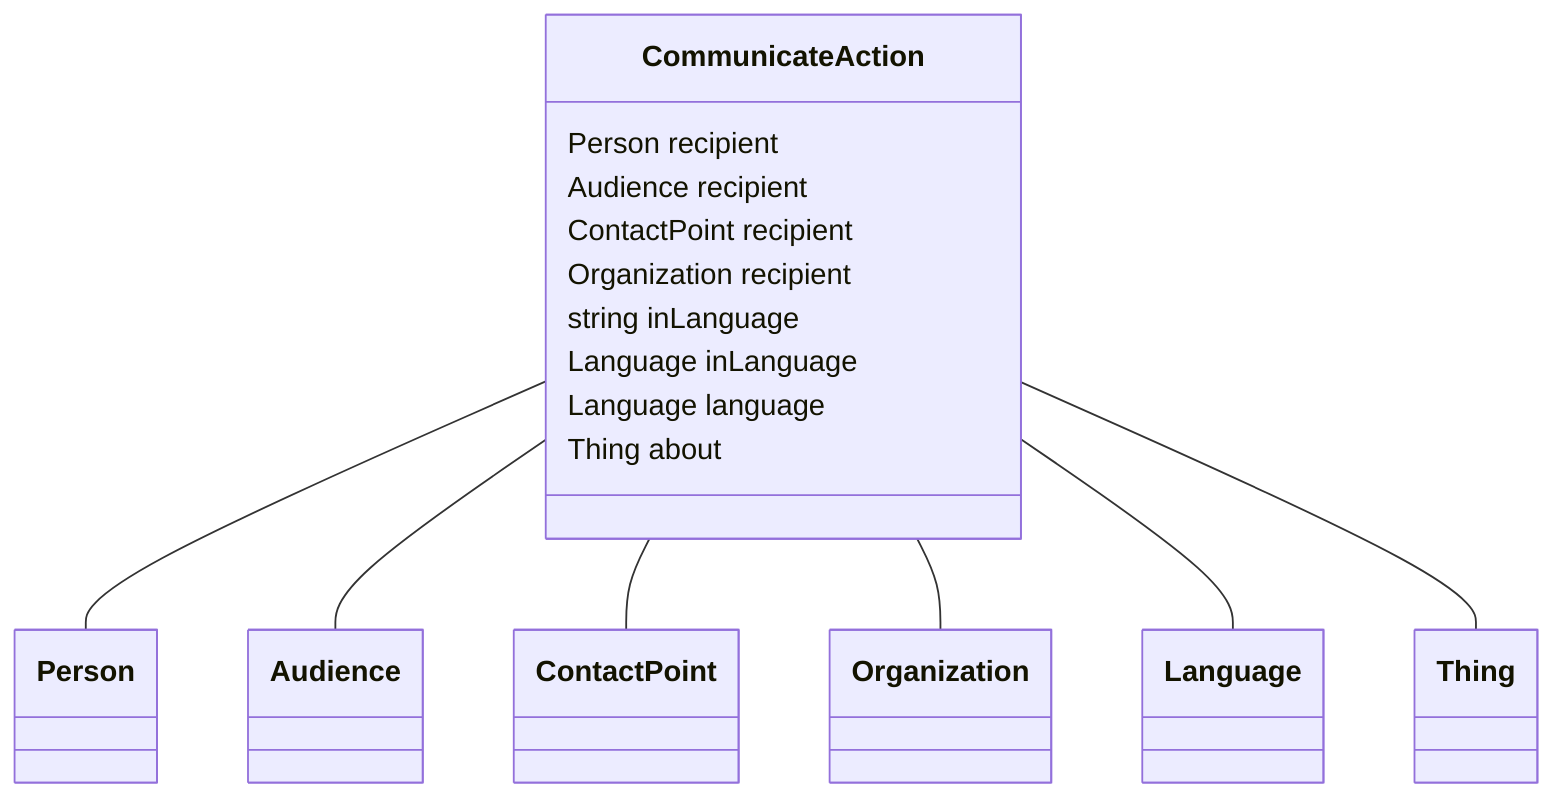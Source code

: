 classDiagram
  CommunicateAction -- Person
  CommunicateAction -- Audience
  CommunicateAction -- ContactPoint
  CommunicateAction -- Organization
  CommunicateAction -- Language
  CommunicateAction -- Thing


class CommunicateAction {

  Person recipient
  Audience recipient
  ContactPoint recipient
  Organization recipient
  string inLanguage
  Language inLanguage
  Language language
  Thing about

 }